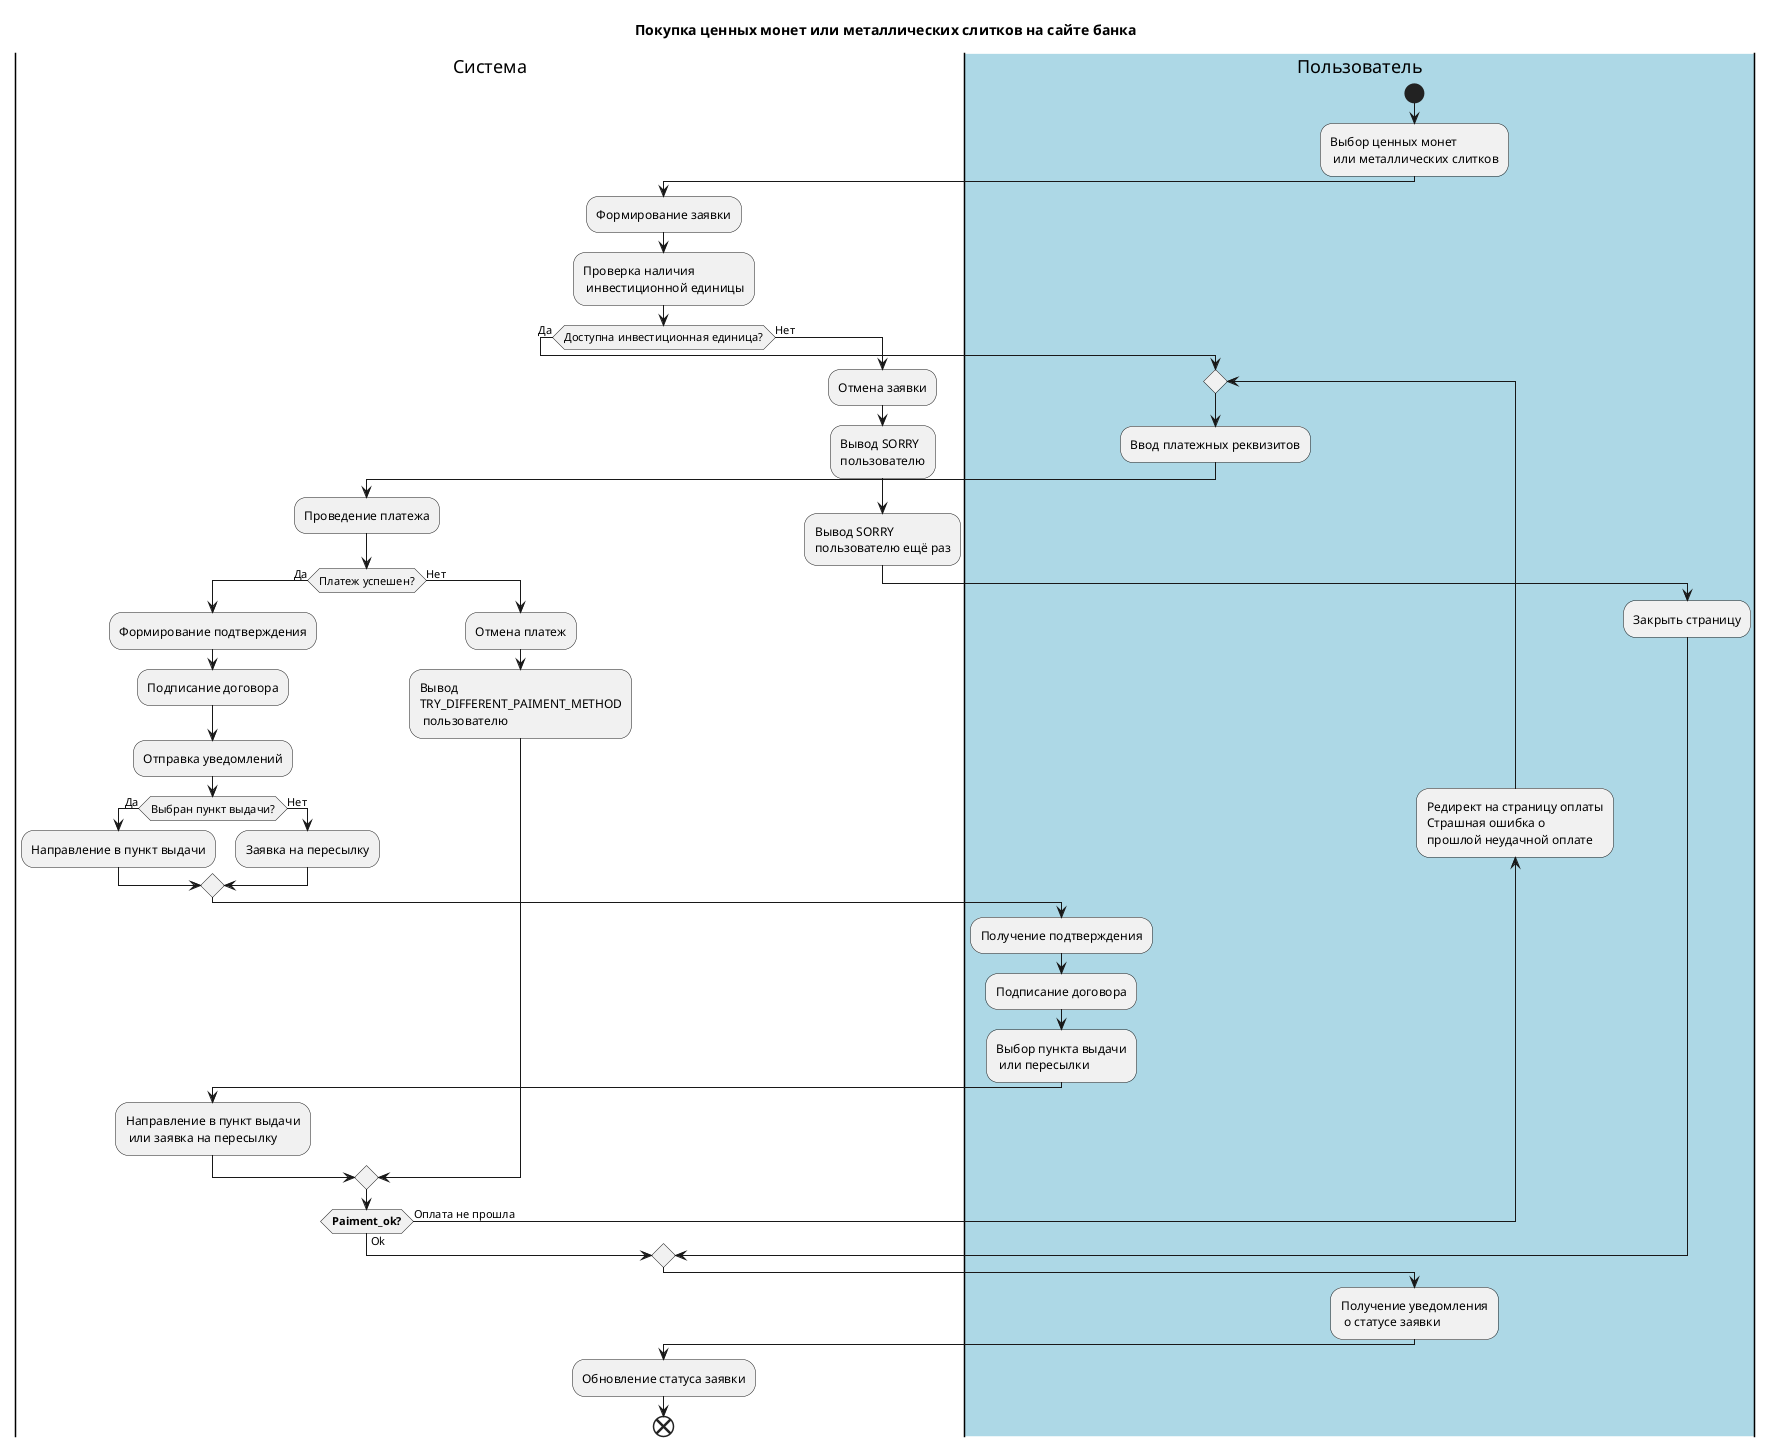
@startuml
title "Покупка ценных монет или металлических слитков на сайте банка"

|Система|

|#lightblue|Пользователь|
start
:Выбор ценных монет\n или металлических слитков;

|Система|
:Формирование заявки;



|Система|
:Проверка наличия\n инвестиционной единицы;
if (Доступна инвестиционная единица?) then (Да)
|#lightblue|Пользователь|
repeat
:Ввод платежных реквизитов;
|Система|
  :Проведение платежа;
  if (Платеж успешен?) then (Да)
  
    :Формирование подтверждения;
    :Подписание договора;
    :Отправка уведомлений;
    if (Выбран пункт выдачи?) then (Да)
      :Направление в пункт выдачи;
    else (Нет)
      :Заявка на пересылку;
    endif
    |#lightblue|Пользователь|
        :Получение подтверждения;
        :Подписание договора;
        :Выбор пункта выдачи\n или пересылки;

        |Система|
        :Направление в пункт выдачи\n или заявка на пересылку;

  else (Нет)
    :Отмена платеж;
    :Вывод \nTRY_DIFFERENT_PAIMENT_METHOD\n пользователю;
  |#lightblue|Пользователь|
  endif
  backward :Редирект на страницу оплаты\nСтрашная ошибка о \nпрошлой неудачной оплате;
|Система|
repeat while (<b>Paiment_ok?) is (Оплата не прошла) not (Ok)
else (Нет)
  :Отмена заявки;
  :Вывод SORRY \nпользователю;
  :Вывод SORRY \nпользователю ещё раз;
  |#lightblue|Пользователь|
  :Закрыть страницу;

endif


|#lightblue|Пользователь|
:Получение уведомления\n о статусе заявки;

|Система|
:Обновление статуса заявки;

end
@enduml
